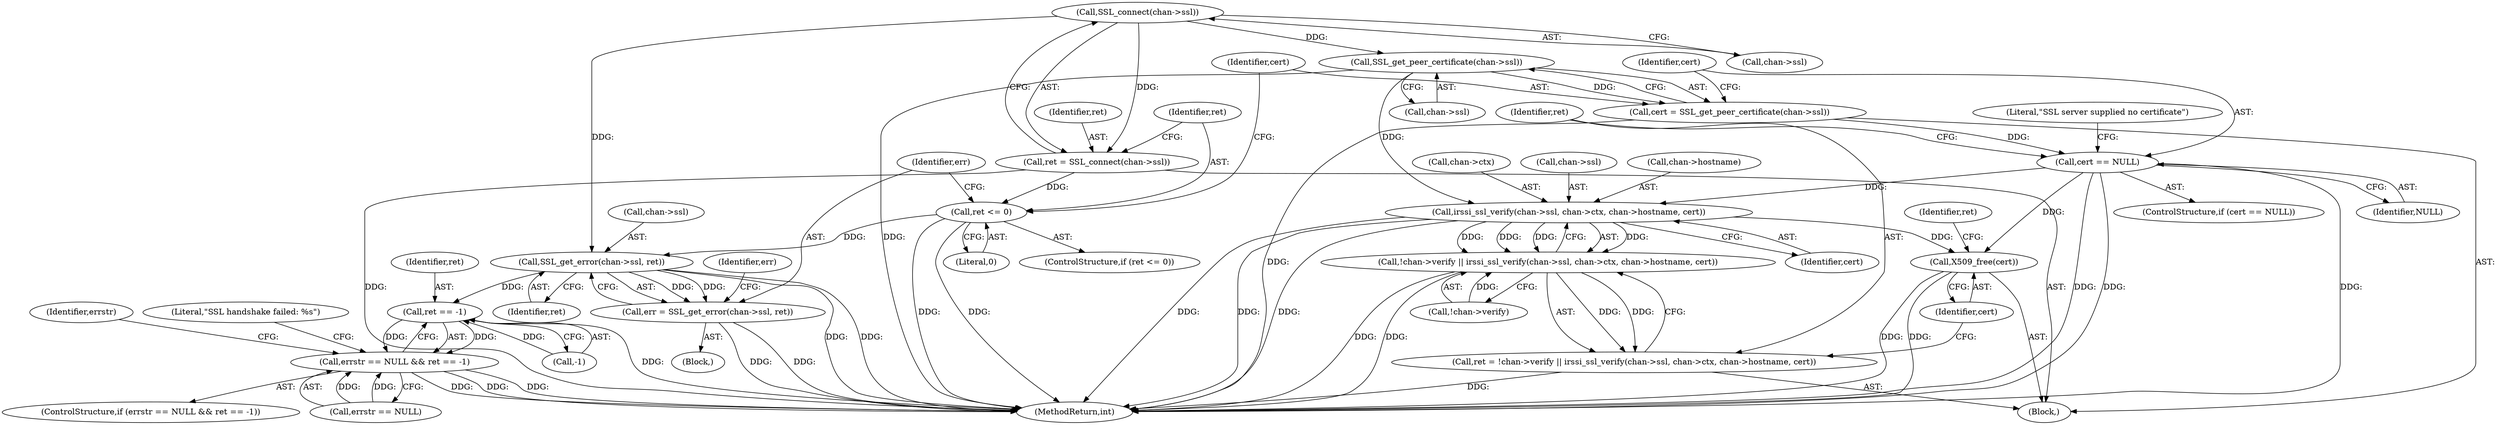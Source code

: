 digraph "0_irssi-proxy_85bbc05b21678e80423815d2ef1dfe26208491ab_0@API" {
"1000115" [label="(Call,SSL_connect(chan->ssl))"];
"1000113" [label="(Call,ret = SSL_connect(chan->ssl))"];
"1000120" [label="(Call,ret <= 0)"];
"1000126" [label="(Call,SSL_get_error(chan->ssl, ret))"];
"1000124" [label="(Call,err = SSL_get_error(chan->ssl, ret))"];
"1000157" [label="(Call,ret == -1)"];
"1000153" [label="(Call,errstr == NULL && ret == -1)"];
"1000194" [label="(Call,SSL_get_peer_certificate(chan->ssl))"];
"1000192" [label="(Call,cert = SSL_get_peer_certificate(chan->ssl))"];
"1000199" [label="(Call,cert == NULL)"];
"1000215" [label="(Call,irssi_ssl_verify(chan->ssl, chan->ctx, chan->hostname, cert))"];
"1000210" [label="(Call,!chan->verify || irssi_ssl_verify(chan->ssl, chan->ctx, chan->hostname, cert))"];
"1000208" [label="(Call,ret = !chan->verify || irssi_ssl_verify(chan->ssl, chan->ctx, chan->hostname, cert))"];
"1000226" [label="(Call,X509_free(cert))"];
"1000193" [label="(Identifier,cert)"];
"1000199" [label="(Call,cert == NULL)"];
"1000219" [label="(Call,chan->ctx)"];
"1000130" [label="(Identifier,ret)"];
"1000211" [label="(Call,!chan->verify)"];
"1000113" [label="(Call,ret = SSL_connect(chan->ssl))"];
"1000119" [label="(ControlStructure,if (ret <= 0))"];
"1000158" [label="(Identifier,ret)"];
"1000200" [label="(Identifier,cert)"];
"1000114" [label="(Identifier,ret)"];
"1000216" [label="(Call,chan->ssl)"];
"1000208" [label="(Call,ret = !chan->verify || irssi_ssl_verify(chan->ssl, chan->ctx, chan->hostname, cert))"];
"1000159" [label="(Call,-1)"];
"1000162" [label="(Identifier,errstr)"];
"1000132" [label="(Identifier,err)"];
"1000120" [label="(Call,ret <= 0)"];
"1000125" [label="(Identifier,err)"];
"1000230" [label="(Identifier,ret)"];
"1000201" [label="(Identifier,NULL)"];
"1000157" [label="(Call,ret == -1)"];
"1000210" [label="(Call,!chan->verify || irssi_ssl_verify(chan->ssl, chan->ctx, chan->hostname, cert))"];
"1000122" [label="(Literal,0)"];
"1000115" [label="(Call,SSL_connect(chan->ssl))"];
"1000102" [label="(Block,)"];
"1000126" [label="(Call,SSL_get_error(chan->ssl, ret))"];
"1000226" [label="(Call,X509_free(cert))"];
"1000215" [label="(Call,irssi_ssl_verify(chan->ssl, chan->ctx, chan->hostname, cert))"];
"1000166" [label="(Literal,\"SSL handshake failed: %s\")"];
"1000124" [label="(Call,err = SSL_get_error(chan->ssl, ret))"];
"1000123" [label="(Block,)"];
"1000198" [label="(ControlStructure,if (cert == NULL))"];
"1000209" [label="(Identifier,ret)"];
"1000222" [label="(Call,chan->hostname)"];
"1000116" [label="(Call,chan->ssl)"];
"1000192" [label="(Call,cert = SSL_get_peer_certificate(chan->ssl))"];
"1000227" [label="(Identifier,cert)"];
"1000152" [label="(ControlStructure,if (errstr == NULL && ret == -1))"];
"1000225" [label="(Identifier,cert)"];
"1000127" [label="(Call,chan->ssl)"];
"1000204" [label="(Literal,\"SSL server supplied no certificate\")"];
"1000154" [label="(Call,errstr == NULL)"];
"1000234" [label="(MethodReturn,int)"];
"1000121" [label="(Identifier,ret)"];
"1000195" [label="(Call,chan->ssl)"];
"1000153" [label="(Call,errstr == NULL && ret == -1)"];
"1000194" [label="(Call,SSL_get_peer_certificate(chan->ssl))"];
"1000115" -> "1000113"  [label="AST: "];
"1000115" -> "1000116"  [label="CFG: "];
"1000116" -> "1000115"  [label="AST: "];
"1000113" -> "1000115"  [label="CFG: "];
"1000115" -> "1000113"  [label="DDG: "];
"1000115" -> "1000126"  [label="DDG: "];
"1000115" -> "1000194"  [label="DDG: "];
"1000113" -> "1000102"  [label="AST: "];
"1000114" -> "1000113"  [label="AST: "];
"1000121" -> "1000113"  [label="CFG: "];
"1000113" -> "1000234"  [label="DDG: "];
"1000113" -> "1000120"  [label="DDG: "];
"1000120" -> "1000119"  [label="AST: "];
"1000120" -> "1000122"  [label="CFG: "];
"1000121" -> "1000120"  [label="AST: "];
"1000122" -> "1000120"  [label="AST: "];
"1000125" -> "1000120"  [label="CFG: "];
"1000193" -> "1000120"  [label="CFG: "];
"1000120" -> "1000234"  [label="DDG: "];
"1000120" -> "1000234"  [label="DDG: "];
"1000120" -> "1000126"  [label="DDG: "];
"1000126" -> "1000124"  [label="AST: "];
"1000126" -> "1000130"  [label="CFG: "];
"1000127" -> "1000126"  [label="AST: "];
"1000130" -> "1000126"  [label="AST: "];
"1000124" -> "1000126"  [label="CFG: "];
"1000126" -> "1000234"  [label="DDG: "];
"1000126" -> "1000234"  [label="DDG: "];
"1000126" -> "1000124"  [label="DDG: "];
"1000126" -> "1000124"  [label="DDG: "];
"1000126" -> "1000157"  [label="DDG: "];
"1000124" -> "1000123"  [label="AST: "];
"1000125" -> "1000124"  [label="AST: "];
"1000132" -> "1000124"  [label="CFG: "];
"1000124" -> "1000234"  [label="DDG: "];
"1000124" -> "1000234"  [label="DDG: "];
"1000157" -> "1000153"  [label="AST: "];
"1000157" -> "1000159"  [label="CFG: "];
"1000158" -> "1000157"  [label="AST: "];
"1000159" -> "1000157"  [label="AST: "];
"1000153" -> "1000157"  [label="CFG: "];
"1000157" -> "1000234"  [label="DDG: "];
"1000157" -> "1000153"  [label="DDG: "];
"1000157" -> "1000153"  [label="DDG: "];
"1000159" -> "1000157"  [label="DDG: "];
"1000153" -> "1000152"  [label="AST: "];
"1000153" -> "1000154"  [label="CFG: "];
"1000154" -> "1000153"  [label="AST: "];
"1000162" -> "1000153"  [label="CFG: "];
"1000166" -> "1000153"  [label="CFG: "];
"1000153" -> "1000234"  [label="DDG: "];
"1000153" -> "1000234"  [label="DDG: "];
"1000153" -> "1000234"  [label="DDG: "];
"1000154" -> "1000153"  [label="DDG: "];
"1000154" -> "1000153"  [label="DDG: "];
"1000194" -> "1000192"  [label="AST: "];
"1000194" -> "1000195"  [label="CFG: "];
"1000195" -> "1000194"  [label="AST: "];
"1000192" -> "1000194"  [label="CFG: "];
"1000194" -> "1000234"  [label="DDG: "];
"1000194" -> "1000192"  [label="DDG: "];
"1000194" -> "1000215"  [label="DDG: "];
"1000192" -> "1000102"  [label="AST: "];
"1000193" -> "1000192"  [label="AST: "];
"1000200" -> "1000192"  [label="CFG: "];
"1000192" -> "1000234"  [label="DDG: "];
"1000192" -> "1000199"  [label="DDG: "];
"1000199" -> "1000198"  [label="AST: "];
"1000199" -> "1000201"  [label="CFG: "];
"1000200" -> "1000199"  [label="AST: "];
"1000201" -> "1000199"  [label="AST: "];
"1000204" -> "1000199"  [label="CFG: "];
"1000209" -> "1000199"  [label="CFG: "];
"1000199" -> "1000234"  [label="DDG: "];
"1000199" -> "1000234"  [label="DDG: "];
"1000199" -> "1000234"  [label="DDG: "];
"1000199" -> "1000215"  [label="DDG: "];
"1000199" -> "1000226"  [label="DDG: "];
"1000215" -> "1000210"  [label="AST: "];
"1000215" -> "1000225"  [label="CFG: "];
"1000216" -> "1000215"  [label="AST: "];
"1000219" -> "1000215"  [label="AST: "];
"1000222" -> "1000215"  [label="AST: "];
"1000225" -> "1000215"  [label="AST: "];
"1000210" -> "1000215"  [label="CFG: "];
"1000215" -> "1000234"  [label="DDG: "];
"1000215" -> "1000234"  [label="DDG: "];
"1000215" -> "1000234"  [label="DDG: "];
"1000215" -> "1000210"  [label="DDG: "];
"1000215" -> "1000210"  [label="DDG: "];
"1000215" -> "1000210"  [label="DDG: "];
"1000215" -> "1000210"  [label="DDG: "];
"1000215" -> "1000226"  [label="DDG: "];
"1000210" -> "1000208"  [label="AST: "];
"1000210" -> "1000211"  [label="CFG: "];
"1000211" -> "1000210"  [label="AST: "];
"1000208" -> "1000210"  [label="CFG: "];
"1000210" -> "1000234"  [label="DDG: "];
"1000210" -> "1000234"  [label="DDG: "];
"1000210" -> "1000208"  [label="DDG: "];
"1000210" -> "1000208"  [label="DDG: "];
"1000211" -> "1000210"  [label="DDG: "];
"1000208" -> "1000102"  [label="AST: "];
"1000209" -> "1000208"  [label="AST: "];
"1000227" -> "1000208"  [label="CFG: "];
"1000208" -> "1000234"  [label="DDG: "];
"1000226" -> "1000102"  [label="AST: "];
"1000226" -> "1000227"  [label="CFG: "];
"1000227" -> "1000226"  [label="AST: "];
"1000230" -> "1000226"  [label="CFG: "];
"1000226" -> "1000234"  [label="DDG: "];
"1000226" -> "1000234"  [label="DDG: "];
}
